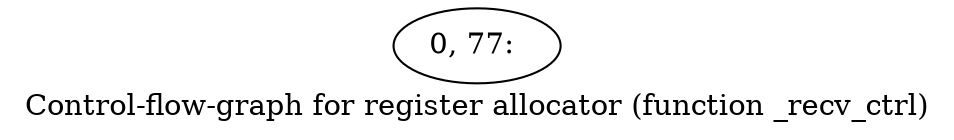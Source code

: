 digraph G {
graph [label="Control-flow-graph for register allocator (function _recv_ctrl)"]
0[label="0, 77: "];
}
